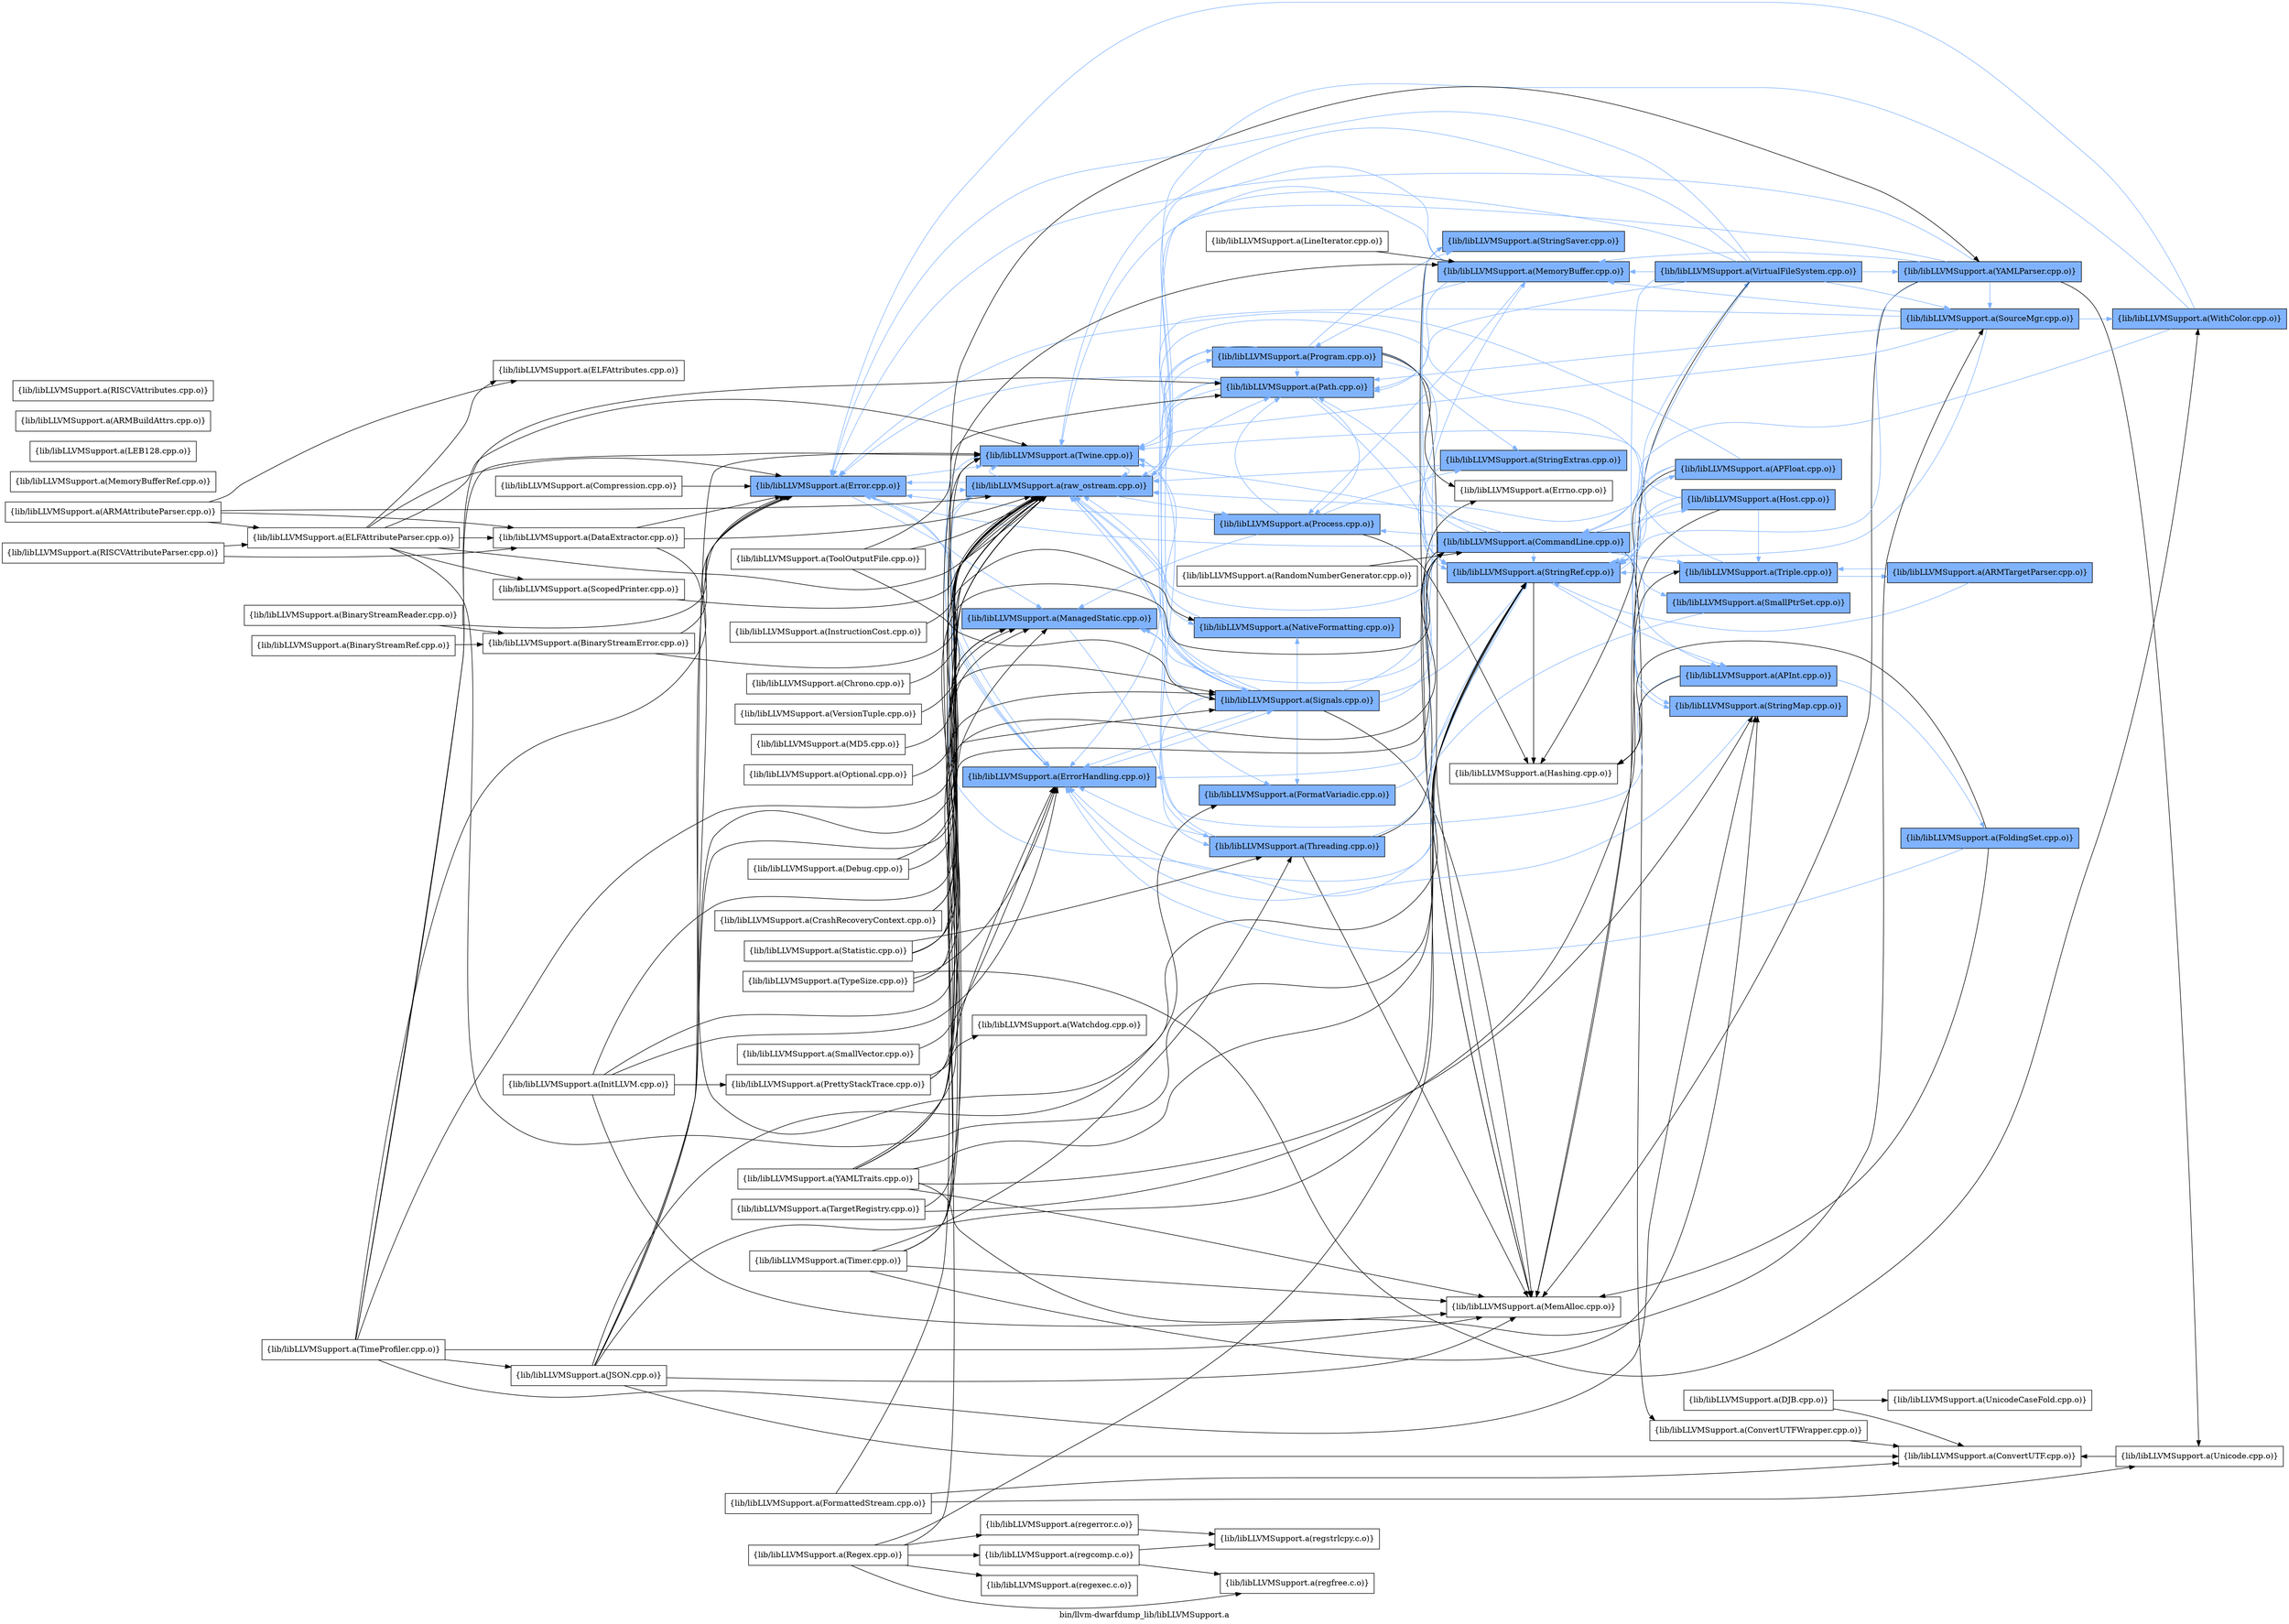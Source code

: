 digraph "bin/llvm-dwarfdump_lib/libLLVMSupport.a" {
	label="bin/llvm-dwarfdump_lib/libLLVMSupport.a";
	rankdir=LR;
	{ rank=same; Node0x55f3aff9e818;  }
	{ rank=same; Node0x55f3aff9e0e8; Node0x55f3aff985f8; Node0x55f3aff9bde8; Node0x55f3affa19c8;  }
	{ rank=same; Node0x55f3aff9cb08; Node0x55f3aff9e8b8; Node0x55f3affa0668; Node0x55f3affa0a28; Node0x55f3aff9f628; Node0x55f3aff9f7b8; Node0x55f3aff9c658;  }
	{ rank=same; Node0x55f3aff9de68; Node0x55f3aff99458; Node0x55f3aff9a038; Node0x55f3affa13d8; Node0x55f3aff9c388; Node0x55f3aff9fee8; Node0x55f3aff9ddc8; Node0x55f3affa2378;  }
	{ rank=same; Node0x55f3aff9f5d8; Node0x55f3aff9f1c8; Node0x55f3aff9da58; Node0x55f3aff9fdf8; Node0x55f3aff9fb78; Node0x55f3aff9e9a8; Node0x55f3aff9ae48; Node0x55f3affa16a8;  }
	{ rank=same; Node0x55f3aff9f808; Node0x55f3aff9a998; Node0x55f3aff9d788; Node0x55f3aff9e188; Node0x55f3aff9f9e8;  }
	{ rank=same; Node0x55f3aff9e818;  }
	{ rank=same; Node0x55f3aff9e0e8; Node0x55f3aff985f8; Node0x55f3aff9bde8; Node0x55f3affa19c8;  }
	{ rank=same; Node0x55f3aff9cb08; Node0x55f3aff9e8b8; Node0x55f3affa0668; Node0x55f3affa0a28; Node0x55f3aff9f628; Node0x55f3aff9f7b8; Node0x55f3aff9c658;  }
	{ rank=same; Node0x55f3aff9de68; Node0x55f3aff99458; Node0x55f3aff9a038; Node0x55f3affa13d8; Node0x55f3aff9c388; Node0x55f3aff9fee8; Node0x55f3aff9ddc8; Node0x55f3affa2378;  }
	{ rank=same; Node0x55f3aff9f5d8; Node0x55f3aff9f1c8; Node0x55f3aff9da58; Node0x55f3aff9fdf8; Node0x55f3aff9fb78; Node0x55f3aff9e9a8; Node0x55f3aff9ae48; Node0x55f3affa16a8;  }
	{ rank=same; Node0x55f3aff9f808; Node0x55f3aff9a998; Node0x55f3aff9d788; Node0x55f3aff9e188; Node0x55f3aff9f9e8;  }

	Node0x55f3aff9e818 [shape=record,shape=box,group=1,style=filled,fillcolor="0.600000 0.5 1",label="{lib/libLLVMSupport.a(Error.cpp.o)}"];
	Node0x55f3aff9e818 -> Node0x55f3aff9e0e8[color="0.600000 0.5 1"];
	Node0x55f3aff9e818 -> Node0x55f3aff985f8[color="0.600000 0.5 1"];
	Node0x55f3aff9e818 -> Node0x55f3aff9bde8[color="0.600000 0.5 1"];
	Node0x55f3aff9e818 -> Node0x55f3affa19c8[color="0.600000 0.5 1"];
	Node0x55f3aff99458 [shape=record,shape=box,group=0,label="{lib/libLLVMSupport.a(MemAlloc.cpp.o)}"];
	Node0x55f3aff9da58 [shape=record,shape=box,group=1,style=filled,fillcolor="0.600000 0.5 1",label="{lib/libLLVMSupport.a(StringMap.cpp.o)}"];
	Node0x55f3aff9da58 -> Node0x55f3aff9e0e8[color="0.600000 0.5 1"];
	Node0x55f3aff9bde8 [shape=record,shape=box,group=1,style=filled,fillcolor="0.600000 0.5 1",label="{lib/libLLVMSupport.a(Twine.cpp.o)}"];
	Node0x55f3aff9bde8 -> Node0x55f3affa19c8[color="0.600000 0.5 1"];
	Node0x55f3aff9d698 [shape=record,shape=box,group=1,style=filled,fillcolor="0.600000 0.5 1",label="{lib/libLLVMSupport.a(WithColor.cpp.o)}"];
	Node0x55f3aff9d698 -> Node0x55f3aff9de68[color="0.600000 0.5 1"];
	Node0x55f3aff9d698 -> Node0x55f3aff9e818[color="0.600000 0.5 1"];
	Node0x55f3aff9d698 -> Node0x55f3affa19c8[color="0.600000 0.5 1"];
	Node0x55f3affa19c8 [shape=record,shape=box,group=1,style=filled,fillcolor="0.600000 0.5 1",label="{lib/libLLVMSupport.a(raw_ostream.cpp.o)}"];
	Node0x55f3affa19c8 -> Node0x55f3aff9e818[color="0.600000 0.5 1"];
	Node0x55f3affa19c8 -> Node0x55f3aff9e0e8[color="0.600000 0.5 1"];
	Node0x55f3affa19c8 -> Node0x55f3affa0668[color="0.600000 0.5 1"];
	Node0x55f3affa19c8 -> Node0x55f3affa0a28[color="0.600000 0.5 1"];
	Node0x55f3affa19c8 -> Node0x55f3aff9bde8[color="0.600000 0.5 1"];
	Node0x55f3affa19c8 -> Node0x55f3aff9f628[color="0.600000 0.5 1"];
	Node0x55f3affa19c8 -> Node0x55f3aff9f7b8[color="0.600000 0.5 1"];
	Node0x55f3affa19c8 -> Node0x55f3aff9c658[color="0.600000 0.5 1"];
	Node0x55f3affa1798 [shape=record,shape=box,group=0,label="{lib/libLLVMSupport.a(JSON.cpp.o)}"];
	Node0x55f3affa1798 -> Node0x55f3aff9f808;
	Node0x55f3affa1798 -> Node0x55f3aff9e818;
	Node0x55f3affa1798 -> Node0x55f3affa0668;
	Node0x55f3affa1798 -> Node0x55f3aff99458;
	Node0x55f3affa1798 -> Node0x55f3affa0a28;
	Node0x55f3affa1798 -> Node0x55f3affa13d8;
	Node0x55f3affa1798 -> Node0x55f3aff9bde8;
	Node0x55f3affa1798 -> Node0x55f3affa19c8;
	Node0x55f3aff9f628 [shape=record,shape=box,group=1,style=filled,fillcolor="0.600000 0.5 1",label="{lib/libLLVMSupport.a(Path.cpp.o)}"];
	Node0x55f3aff9f628 -> Node0x55f3aff9e818[color="0.600000 0.5 1"];
	Node0x55f3aff9f628 -> Node0x55f3affa13d8[color="0.600000 0.5 1"];
	Node0x55f3aff9f628 -> Node0x55f3aff9bde8[color="0.600000 0.5 1"];
	Node0x55f3aff9f628 -> Node0x55f3aff9f7b8[color="0.600000 0.5 1"];
	Node0x55f3aff9f628 -> Node0x55f3aff9cb08[color="0.600000 0.5 1"];
	Node0x55f3aff9de68 [shape=record,shape=box,group=1,style=filled,fillcolor="0.600000 0.5 1",label="{lib/libLLVMSupport.a(CommandLine.cpp.o)}"];
	Node0x55f3aff9de68 -> Node0x55f3aff9f5d8;
	Node0x55f3aff9de68 -> Node0x55f3aff9e818[color="0.600000 0.5 1"];
	Node0x55f3aff9de68 -> Node0x55f3aff9e0e8[color="0.600000 0.5 1"];
	Node0x55f3aff9de68 -> Node0x55f3aff985f8[color="0.600000 0.5 1"];
	Node0x55f3aff9de68 -> Node0x55f3aff99458;
	Node0x55f3aff9de68 -> Node0x55f3aff9f1c8[color="0.600000 0.5 1"];
	Node0x55f3aff9de68 -> Node0x55f3aff9da58[color="0.600000 0.5 1"];
	Node0x55f3aff9de68 -> Node0x55f3affa2378[color="0.600000 0.5 1"];
	Node0x55f3aff9de68 -> Node0x55f3affa13d8[color="0.600000 0.5 1"];
	Node0x55f3aff9de68 -> Node0x55f3aff9fdf8[color="0.600000 0.5 1"];
	Node0x55f3aff9de68 -> Node0x55f3aff9bde8[color="0.600000 0.5 1"];
	Node0x55f3aff9de68 -> Node0x55f3aff9fb78[color="0.600000 0.5 1"];
	Node0x55f3aff9de68 -> Node0x55f3affa19c8[color="0.600000 0.5 1"];
	Node0x55f3aff9de68 -> Node0x55f3aff9e9a8[color="0.600000 0.5 1"];
	Node0x55f3aff9de68 -> Node0x55f3aff9f628[color="0.600000 0.5 1"];
	Node0x55f3aff9de68 -> Node0x55f3aff9f7b8[color="0.600000 0.5 1"];
	Node0x55f3affa0a78 [shape=record,shape=box,group=0,label="{lib/libLLVMSupport.a(InitLLVM.cpp.o)}"];
	Node0x55f3affa0a78 -> Node0x55f3aff9e0e8;
	Node0x55f3affa0a78 -> Node0x55f3aff985f8;
	Node0x55f3affa0a78 -> Node0x55f3aff99458;
	Node0x55f3affa0a78 -> Node0x55f3affa0488;
	Node0x55f3affa0a78 -> Node0x55f3aff9cb08;
	Node0x55f3aff985f8 [shape=record,shape=box,group=1,style=filled,fillcolor="0.600000 0.5 1",label="{lib/libLLVMSupport.a(ManagedStatic.cpp.o)}"];
	Node0x55f3aff985f8 -> Node0x55f3aff9e8b8[color="0.600000 0.5 1"];
	Node0x55f3aff9a038 [shape=record,shape=box,group=1,style=filled,fillcolor="0.600000 0.5 1",label="{lib/libLLVMSupport.a(MemoryBuffer.cpp.o)}"];
	Node0x55f3aff9a038 -> Node0x55f3aff9e818[color="0.600000 0.5 1"];
	Node0x55f3aff9a038 -> Node0x55f3aff9bde8[color="0.600000 0.5 1"];
	Node0x55f3aff9a038 -> Node0x55f3aff9f628[color="0.600000 0.5 1"];
	Node0x55f3aff9a038 -> Node0x55f3aff9f7b8[color="0.600000 0.5 1"];
	Node0x55f3aff9a038 -> Node0x55f3aff9c658[color="0.600000 0.5 1"];
	Node0x55f3aff999a8 [shape=record,shape=box,group=0,label="{lib/libLLVMSupport.a(MemoryBufferRef.cpp.o)}"];
	Node0x55f3affa2058 [shape=record,shape=box,group=0,label="{lib/libLLVMSupport.a(Regex.cpp.o)}"];
	Node0x55f3affa2058 -> Node0x55f3affa13d8;
	Node0x55f3affa2058 -> Node0x55f3aff9bde8;
	Node0x55f3affa2058 -> Node0x55f3affa1c48;
	Node0x55f3affa2058 -> Node0x55f3affa20a8;
	Node0x55f3affa2058 -> Node0x55f3affa0618;
	Node0x55f3affa2058 -> Node0x55f3affa09d8;
	Node0x55f3aff9f1c8 [shape=record,shape=box,group=1,style=filled,fillcolor="0.600000 0.5 1",label="{lib/libLLVMSupport.a(SmallPtrSet.cpp.o)}"];
	Node0x55f3aff9f1c8 -> Node0x55f3aff9e0e8[color="0.600000 0.5 1"];
	Node0x55f3affa13d8 [shape=record,shape=box,group=1,style=filled,fillcolor="0.600000 0.5 1",label="{lib/libLLVMSupport.a(StringRef.cpp.o)}"];
	Node0x55f3affa13d8 -> Node0x55f3aff9ae48[color="0.600000 0.5 1"];
	Node0x55f3affa13d8 -> Node0x55f3aff9e818[color="0.600000 0.5 1"];
	Node0x55f3affa13d8 -> Node0x55f3aff9fee8;
	Node0x55f3affa13d8 -> Node0x55f3affa16a8[color="0.600000 0.5 1"];
	Node0x55f3affa0f28 [shape=record,shape=box,group=0,label="{lib/libLLVMSupport.a(ToolOutputFile.cpp.o)}"];
	Node0x55f3affa0f28 -> Node0x55f3affa19c8;
	Node0x55f3affa0f28 -> Node0x55f3aff9f628;
	Node0x55f3affa0f28 -> Node0x55f3aff9cb08;
	Node0x55f3aff9fdf8 [shape=record,shape=box,group=1,style=filled,fillcolor="0.600000 0.5 1",label="{lib/libLLVMSupport.a(Triple.cpp.o)}"];
	Node0x55f3aff9fdf8 -> Node0x55f3affa13d8[color="0.600000 0.5 1"];
	Node0x55f3aff9fdf8 -> Node0x55f3aff9a998[color="0.600000 0.5 1"];
	Node0x55f3aff9fdf8 -> Node0x55f3aff9bde8[color="0.600000 0.5 1"];
	Node0x55f3aff9ae98 [shape=record,shape=box,group=0,label="{lib/libLLVMSupport.a(DataExtractor.cpp.o)}"];
	Node0x55f3aff9ae98 -> Node0x55f3aff9e818;
	Node0x55f3aff9ae98 -> Node0x55f3affa13d8;
	Node0x55f3aff9ae98 -> Node0x55f3affa19c8;
	Node0x55f3aff9ba78 [shape=record,shape=box,group=0,label="{lib/libLLVMSupport.a(DJB.cpp.o)}"];
	Node0x55f3aff9ba78 -> Node0x55f3aff9f808;
	Node0x55f3aff9ba78 -> Node0x55f3aff9ef98;
	Node0x55f3affa0668 [shape=record,shape=box,group=1,style=filled,fillcolor="0.600000 0.5 1",label="{lib/libLLVMSupport.a(FormatVariadic.cpp.o)}"];
	Node0x55f3affa0668 -> Node0x55f3affa13d8[color="0.600000 0.5 1"];
	Node0x55f3aff9f948 [shape=record,shape=box,group=0,label="{lib/libLLVMSupport.a(ScopedPrinter.cpp.o)}"];
	Node0x55f3aff9f948 -> Node0x55f3affa19c8;
	Node0x55f3aff9b348 [shape=record,shape=box,group=0,label="{lib/libLLVMSupport.a(TargetRegistry.cpp.o)}"];
	Node0x55f3aff9b348 -> Node0x55f3aff9fdf8;
	Node0x55f3aff9b348 -> Node0x55f3affa19c8;
	Node0x55f3aff9a628 [shape=record,shape=box,group=0,label="{lib/libLLVMSupport.a(MD5.cpp.o)}"];
	Node0x55f3aff9a628 -> Node0x55f3affa19c8;
	Node0x55f3affa0a28 [shape=record,shape=box,group=1,style=filled,fillcolor="0.600000 0.5 1",label="{lib/libLLVMSupport.a(NativeFormatting.cpp.o)}"];
	Node0x55f3affa0a28 -> Node0x55f3affa19c8[color="0.600000 0.5 1"];
	Node0x55f3aff9fe98 [shape=record,shape=box,group=0,label="{lib/libLLVMSupport.a(Optional.cpp.o)}"];
	Node0x55f3aff9fe98 -> Node0x55f3affa19c8;
	Node0x55f3aff9ae48 [shape=record,shape=box,group=1,style=filled,fillcolor="0.600000 0.5 1",label="{lib/libLLVMSupport.a(APInt.cpp.o)}"];
	Node0x55f3aff9ae48 -> Node0x55f3aff9f9e8[color="0.600000 0.5 1"];
	Node0x55f3aff9ae48 -> Node0x55f3aff9fee8;
	Node0x55f3aff9ae48 -> Node0x55f3affa19c8[color="0.600000 0.5 1"];
	Node0x55f3aff9e0e8 [shape=record,shape=box,group=1,style=filled,fillcolor="0.600000 0.5 1",label="{lib/libLLVMSupport.a(ErrorHandling.cpp.o)}"];
	Node0x55f3aff9e0e8 -> Node0x55f3aff9bde8[color="0.600000 0.5 1"];
	Node0x55f3aff9e0e8 -> Node0x55f3affa19c8[color="0.600000 0.5 1"];
	Node0x55f3aff9e0e8 -> Node0x55f3aff9cb08[color="0.600000 0.5 1"];
	Node0x55f3aff9d788 [shape=record,shape=box,group=1,style=filled,fillcolor="0.600000 0.5 1",label="{lib/libLLVMSupport.a(SourceMgr.cpp.o)}"];
	Node0x55f3aff9d788 -> Node0x55f3aff9a038[color="0.600000 0.5 1"];
	Node0x55f3aff9d788 -> Node0x55f3affa13d8[color="0.600000 0.5 1"];
	Node0x55f3aff9d788 -> Node0x55f3aff9bde8[color="0.600000 0.5 1"];
	Node0x55f3aff9d788 -> Node0x55f3aff9d698[color="0.600000 0.5 1"];
	Node0x55f3aff9d788 -> Node0x55f3affa19c8[color="0.600000 0.5 1"];
	Node0x55f3aff9d788 -> Node0x55f3aff9f628[color="0.600000 0.5 1"];
	Node0x55f3aff9cb08 [shape=record,shape=box,group=1,style=filled,fillcolor="0.600000 0.5 1",label="{lib/libLLVMSupport.a(Signals.cpp.o)}"];
	Node0x55f3aff9cb08 -> Node0x55f3aff9de68[color="0.600000 0.5 1"];
	Node0x55f3aff9cb08 -> Node0x55f3aff9e0e8[color="0.600000 0.5 1"];
	Node0x55f3aff9cb08 -> Node0x55f3affa0668[color="0.600000 0.5 1"];
	Node0x55f3aff9cb08 -> Node0x55f3aff985f8[color="0.600000 0.5 1"];
	Node0x55f3aff9cb08 -> Node0x55f3aff99458;
	Node0x55f3aff9cb08 -> Node0x55f3aff9a038[color="0.600000 0.5 1"];
	Node0x55f3aff9cb08 -> Node0x55f3affa0a28[color="0.600000 0.5 1"];
	Node0x55f3aff9cb08 -> Node0x55f3affa13d8[color="0.600000 0.5 1"];
	Node0x55f3aff9cb08 -> Node0x55f3aff9bde8[color="0.600000 0.5 1"];
	Node0x55f3aff9cb08 -> Node0x55f3affa19c8[color="0.600000 0.5 1"];
	Node0x55f3aff9cb08 -> Node0x55f3aff9f628[color="0.600000 0.5 1"];
	Node0x55f3aff9cb08 -> Node0x55f3aff9c658[color="0.600000 0.5 1"];
	Node0x55f3aff9cb08 -> Node0x55f3aff9e8b8[color="0.600000 0.5 1"];
	Node0x55f3aff9fee8 [shape=record,shape=box,group=0,label="{lib/libLLVMSupport.a(Hashing.cpp.o)}"];
	Node0x55f3affa1108 [shape=record,shape=box,group=0,label="{lib/libLLVMSupport.a(LEB128.cpp.o)}"];
	Node0x55f3aff9e5e8 [shape=record,shape=box,group=0,label="{lib/libLLVMSupport.a(Compression.cpp.o)}"];
	Node0x55f3aff9e5e8 -> Node0x55f3aff9e818;
	Node0x55f3aff9e9a8 [shape=record,shape=box,group=1,style=filled,fillcolor="0.600000 0.5 1",label="{lib/libLLVMSupport.a(Host.cpp.o)}"];
	Node0x55f3aff9e9a8 -> Node0x55f3aff99458;
	Node0x55f3aff9e9a8 -> Node0x55f3aff9da58[color="0.600000 0.5 1"];
	Node0x55f3aff9e9a8 -> Node0x55f3affa13d8[color="0.600000 0.5 1"];
	Node0x55f3aff9e9a8 -> Node0x55f3aff9fdf8[color="0.600000 0.5 1"];
	Node0x55f3aff9e9a8 -> Node0x55f3affa19c8[color="0.600000 0.5 1"];
	Node0x55f3affa2378 [shape=record,shape=box,group=1,style=filled,fillcolor="0.600000 0.5 1",label="{lib/libLLVMSupport.a(StringSaver.cpp.o)}"];
	Node0x55f3affa2378 -> Node0x55f3aff99458;
	Node0x55f3affa2378 -> Node0x55f3affa13d8[color="0.600000 0.5 1"];
	Node0x55f3aff9edb8 [shape=record,shape=box,group=0,label="{lib/libLLVMSupport.a(TypeSize.cpp.o)}"];
	Node0x55f3aff9edb8 -> Node0x55f3aff9de68;
	Node0x55f3aff9edb8 -> Node0x55f3aff9e0e8;
	Node0x55f3aff9edb8 -> Node0x55f3aff9d698;
	Node0x55f3aff9edb8 -> Node0x55f3affa19c8;
	Node0x55f3aff9bfc8 [shape=record,shape=box,group=0,label="{lib/libLLVMSupport.a(ARMBuildAttrs.cpp.o)}"];
	Node0x55f3aff9cf18 [shape=record,shape=box,group=0,label="{lib/libLLVMSupport.a(ELFAttributeParser.cpp.o)}"];
	Node0x55f3aff9cf18 -> Node0x55f3aff9ae98;
	Node0x55f3aff9cf18 -> Node0x55f3aff9d738;
	Node0x55f3aff9cf18 -> Node0x55f3aff9e818;
	Node0x55f3aff9cf18 -> Node0x55f3aff9f948;
	Node0x55f3aff9cf18 -> Node0x55f3affa13d8;
	Node0x55f3aff9cf18 -> Node0x55f3aff9bde8;
	Node0x55f3aff9cf18 -> Node0x55f3affa19c8;
	Node0x55f3affa1248 [shape=record,shape=box,group=0,label="{lib/libLLVMSupport.a(RISCVAttributes.cpp.o)}"];
	Node0x55f3affa1748 [shape=record,shape=box,group=0,label="{lib/libLLVMSupport.a(BinaryStreamError.cpp.o)}"];
	Node0x55f3affa1748 -> Node0x55f3aff9e818;
	Node0x55f3affa1748 -> Node0x55f3affa19c8;
	Node0x55f3aff9f9e8 [shape=record,shape=box,group=1,style=filled,fillcolor="0.600000 0.5 1",label="{lib/libLLVMSupport.a(FoldingSet.cpp.o)}"];
	Node0x55f3aff9f9e8 -> Node0x55f3aff9e0e8[color="0.600000 0.5 1"];
	Node0x55f3aff9f9e8 -> Node0x55f3aff9fee8;
	Node0x55f3aff9f9e8 -> Node0x55f3aff99458;
	Node0x55f3affa1338 [shape=record,shape=box,group=0,label="{lib/libLLVMSupport.a(ARMAttributeParser.cpp.o)}"];
	Node0x55f3affa1338 -> Node0x55f3aff9ae98;
	Node0x55f3affa1338 -> Node0x55f3aff9cf18;
	Node0x55f3affa1338 -> Node0x55f3aff9d738;
	Node0x55f3affa1338 -> Node0x55f3affa19c8;
	Node0x55f3aff9d738 [shape=record,shape=box,group=0,label="{lib/libLLVMSupport.a(ELFAttributes.cpp.o)}"];
	Node0x55f3affa1f68 [shape=record,shape=box,group=0,label="{lib/libLLVMSupport.a(BinaryStreamReader.cpp.o)}"];
	Node0x55f3affa1f68 -> Node0x55f3affa1748;
	Node0x55f3affa1f68 -> Node0x55f3aff9e818;
	Node0x55f3aff9d508 [shape=record,shape=box,group=0,label="{lib/libLLVMSupport.a(BinaryStreamRef.cpp.o)}"];
	Node0x55f3aff9d508 -> Node0x55f3affa1748;
	Node0x55f3aff9f5d8 [shape=record,shape=box,group=0,label="{lib/libLLVMSupport.a(ConvertUTFWrapper.cpp.o)}"];
	Node0x55f3aff9f5d8 -> Node0x55f3aff9f808;
	Node0x55f3aff9fb78 [shape=record,shape=box,group=1,style=filled,fillcolor="0.600000 0.5 1",label="{lib/libLLVMSupport.a(VirtualFileSystem.cpp.o)}"];
	Node0x55f3aff9fb78 -> Node0x55f3aff9e818[color="0.600000 0.5 1"];
	Node0x55f3aff9fb78 -> Node0x55f3aff99458;
	Node0x55f3aff9fb78 -> Node0x55f3aff9a038[color="0.600000 0.5 1"];
	Node0x55f3aff9fb78 -> Node0x55f3aff9d788[color="0.600000 0.5 1"];
	Node0x55f3aff9fb78 -> Node0x55f3aff9da58[color="0.600000 0.5 1"];
	Node0x55f3aff9fb78 -> Node0x55f3affa13d8[color="0.600000 0.5 1"];
	Node0x55f3aff9fb78 -> Node0x55f3aff9bde8[color="0.600000 0.5 1"];
	Node0x55f3aff9fb78 -> Node0x55f3aff9e188[color="0.600000 0.5 1"];
	Node0x55f3aff9fb78 -> Node0x55f3affa19c8[color="0.600000 0.5 1"];
	Node0x55f3aff9fb78 -> Node0x55f3aff9f628[color="0.600000 0.5 1"];
	Node0x55f3aff9f7b8 [shape=record,shape=box,group=1,style=filled,fillcolor="0.600000 0.5 1",label="{lib/libLLVMSupport.a(Process.cpp.o)}"];
	Node0x55f3aff9f7b8 -> Node0x55f3aff9e818[color="0.600000 0.5 1"];
	Node0x55f3aff9f7b8 -> Node0x55f3aff9fee8;
	Node0x55f3aff9f7b8 -> Node0x55f3aff985f8[color="0.600000 0.5 1"];
	Node0x55f3aff9f7b8 -> Node0x55f3aff9f628[color="0.600000 0.5 1"];
	Node0x55f3aff9f7b8 -> Node0x55f3aff9ddc8[color="0.600000 0.5 1"];
	Node0x55f3aff9f808 [shape=record,shape=box,group=0,label="{lib/libLLVMSupport.a(ConvertUTF.cpp.o)}"];
	Node0x55f3aff9ef98 [shape=record,shape=box,group=0,label="{lib/libLLVMSupport.a(UnicodeCaseFold.cpp.o)}"];
	Node0x55f3aff9ef48 [shape=record,shape=box,group=0,label="{lib/libLLVMSupport.a(Debug.cpp.o)}"];
	Node0x55f3aff9ef48 -> Node0x55f3aff985f8;
	Node0x55f3aff9ef48 -> Node0x55f3affa19c8;
	Node0x55f3affa0488 [shape=record,shape=box,group=0,label="{lib/libLLVMSupport.a(PrettyStackTrace.cpp.o)}"];
	Node0x55f3affa0488 -> Node0x55f3affa19c8;
	Node0x55f3affa0488 -> Node0x55f3aff9cb08;
	Node0x55f3affa0488 -> Node0x55f3aff9e228;
	Node0x55f3aff9e8b8 [shape=record,shape=box,group=1,style=filled,fillcolor="0.600000 0.5 1",label="{lib/libLLVMSupport.a(Threading.cpp.o)}"];
	Node0x55f3aff9e8b8 -> Node0x55f3aff9e0e8[color="0.600000 0.5 1"];
	Node0x55f3aff9e8b8 -> Node0x55f3aff99458;
	Node0x55f3aff9e8b8 -> Node0x55f3affa13d8[color="0.600000 0.5 1"];
	Node0x55f3aff9e8b8 -> Node0x55f3aff9bde8[color="0.600000 0.5 1"];
	Node0x55f3aff9e8b8 -> Node0x55f3aff9c388;
	Node0x55f3aff9c658 [shape=record,shape=box,group=1,style=filled,fillcolor="0.600000 0.5 1",label="{lib/libLLVMSupport.a(Program.cpp.o)}"];
	Node0x55f3aff9c658 -> Node0x55f3aff99458;
	Node0x55f3aff9c658 -> Node0x55f3affa2378[color="0.600000 0.5 1"];
	Node0x55f3aff9c658 -> Node0x55f3affa13d8[color="0.600000 0.5 1"];
	Node0x55f3aff9c658 -> Node0x55f3affa19c8[color="0.600000 0.5 1"];
	Node0x55f3aff9c658 -> Node0x55f3aff9f628[color="0.600000 0.5 1"];
	Node0x55f3aff9c658 -> Node0x55f3aff9ddc8[color="0.600000 0.5 1"];
	Node0x55f3aff9c658 -> Node0x55f3aff9c388;
	Node0x55f3aff9e228 [shape=record,shape=box,group=0,label="{lib/libLLVMSupport.a(Watchdog.cpp.o)}"];
	Node0x55f3affa1c48 [shape=record,shape=box,group=0,label="{lib/libLLVMSupport.a(regcomp.c.o)}"];
	Node0x55f3affa1c48 -> Node0x55f3affa09d8;
	Node0x55f3affa1c48 -> Node0x55f3affa0ca8;
	Node0x55f3affa20a8 [shape=record,shape=box,group=0,label="{lib/libLLVMSupport.a(regerror.c.o)}"];
	Node0x55f3affa20a8 -> Node0x55f3affa0ca8;
	Node0x55f3affa0618 [shape=record,shape=box,group=0,label="{lib/libLLVMSupport.a(regexec.c.o)}"];
	Node0x55f3affa09d8 [shape=record,shape=box,group=0,label="{lib/libLLVMSupport.a(regfree.c.o)}"];
	Node0x55f3affa1a18 [shape=record,shape=box,group=0,label="{lib/libLLVMSupport.a(RISCVAttributeParser.cpp.o)}"];
	Node0x55f3affa1a18 -> Node0x55f3aff9ae98;
	Node0x55f3affa1a18 -> Node0x55f3aff9cf18;
	Node0x55f3aff9df58 [shape=record,shape=box,group=0,label="{lib/libLLVMSupport.a(SmallVector.cpp.o)}"];
	Node0x55f3aff9df58 -> Node0x55f3aff9e0e8;
	Node0x55f3affa16a8 [shape=record,shape=box,group=1,style=filled,fillcolor="0.600000 0.5 1",label="{lib/libLLVMSupport.a(APFloat.cpp.o)}"];
	Node0x55f3affa16a8 -> Node0x55f3aff9ae48[color="0.600000 0.5 1"];
	Node0x55f3affa16a8 -> Node0x55f3aff9e818[color="0.600000 0.5 1"];
	Node0x55f3affa16a8 -> Node0x55f3aff9fee8;
	Node0x55f3affa16a8 -> Node0x55f3affa13d8[color="0.600000 0.5 1"];
	Node0x55f3affa16a8 -> Node0x55f3affa19c8[color="0.600000 0.5 1"];
	Node0x55f3aff9a998 [shape=record,shape=box,group=1,style=filled,fillcolor="0.600000 0.5 1",label="{lib/libLLVMSupport.a(ARMTargetParser.cpp.o)}"];
	Node0x55f3aff9a998 -> Node0x55f3affa13d8[color="0.600000 0.5 1"];
	Node0x55f3aff9a998 -> Node0x55f3aff9fdf8[color="0.600000 0.5 1"];
	Node0x55f3aff9e188 [shape=record,shape=box,group=1,style=filled,fillcolor="0.600000 0.5 1",label="{lib/libLLVMSupport.a(YAMLParser.cpp.o)}"];
	Node0x55f3aff9e188 -> Node0x55f3aff9e0e8[color="0.600000 0.5 1"];
	Node0x55f3aff9e188 -> Node0x55f3aff99458;
	Node0x55f3aff9e188 -> Node0x55f3aff9a038[color="0.600000 0.5 1"];
	Node0x55f3aff9e188 -> Node0x55f3aff9d788[color="0.600000 0.5 1"];
	Node0x55f3aff9e188 -> Node0x55f3affa13d8[color="0.600000 0.5 1"];
	Node0x55f3aff9e188 -> Node0x55f3aff9e458;
	Node0x55f3aff9e188 -> Node0x55f3affa19c8[color="0.600000 0.5 1"];
	Node0x55f3aff9e458 [shape=record,shape=box,group=0,label="{lib/libLLVMSupport.a(Unicode.cpp.o)}"];
	Node0x55f3aff9e458 -> Node0x55f3aff9f808;
	Node0x55f3affa0ca8 [shape=record,shape=box,group=0,label="{lib/libLLVMSupport.a(regstrlcpy.c.o)}"];
	Node0x55f3aff9ddc8 [shape=record,shape=box,group=1,style=filled,fillcolor="0.600000 0.5 1",label="{lib/libLLVMSupport.a(StringExtras.cpp.o)}"];
	Node0x55f3aff9ddc8 -> Node0x55f3affa13d8[color="0.600000 0.5 1"];
	Node0x55f3aff9ddc8 -> Node0x55f3affa19c8[color="0.600000 0.5 1"];
	Node0x55f3aff9dff8 [shape=record,shape=box,group=0,label="{lib/libLLVMSupport.a(CrashRecoveryContext.cpp.o)}"];
	Node0x55f3aff9dff8 -> Node0x55f3aff985f8;
	Node0x55f3aff9dff8 -> Node0x55f3aff9cb08;
	Node0x55f3aff9c388 [shape=record,shape=box,group=0,label="{lib/libLLVMSupport.a(Errno.cpp.o)}"];
	Node0x55f3affa0e88 [shape=record,shape=box,group=0,label="{lib/libLLVMSupport.a(FormattedStream.cpp.o)}"];
	Node0x55f3affa0e88 -> Node0x55f3aff9f808;
	Node0x55f3affa0e88 -> Node0x55f3aff9e458;
	Node0x55f3affa0e88 -> Node0x55f3affa19c8;
	Node0x55f3affa1a68 [shape=record,shape=box,group=0,label="{lib/libLLVMSupport.a(InstructionCost.cpp.o)}"];
	Node0x55f3affa1a68 -> Node0x55f3affa19c8;
	Node0x55f3aff9cc48 [shape=record,shape=box,group=0,label="{lib/libLLVMSupport.a(RandomNumberGenerator.cpp.o)}"];
	Node0x55f3aff9cc48 -> Node0x55f3aff9de68;
	Node0x55f3aff989b8 [shape=record,shape=box,group=0,label="{lib/libLLVMSupport.a(Statistic.cpp.o)}"];
	Node0x55f3aff989b8 -> Node0x55f3aff9de68;
	Node0x55f3aff989b8 -> Node0x55f3aff985f8;
	Node0x55f3aff989b8 -> Node0x55f3affa19c8;
	Node0x55f3aff989b8 -> Node0x55f3aff9e8b8;
	Node0x55f3aff9f498 [shape=record,shape=box,group=0,label="{lib/libLLVMSupport.a(Timer.cpp.o)}"];
	Node0x55f3aff9f498 -> Node0x55f3aff9de68;
	Node0x55f3aff9f498 -> Node0x55f3aff985f8;
	Node0x55f3aff9f498 -> Node0x55f3aff99458;
	Node0x55f3aff9f498 -> Node0x55f3aff9da58;
	Node0x55f3aff9f498 -> Node0x55f3affa19c8;
	Node0x55f3aff9f498 -> Node0x55f3aff9e8b8;
	Node0x55f3affa0ed8 [shape=record,shape=box,group=0,label="{lib/libLLVMSupport.a(TimeProfiler.cpp.o)}"];
	Node0x55f3affa0ed8 -> Node0x55f3aff9e818;
	Node0x55f3affa0ed8 -> Node0x55f3affa1798;
	Node0x55f3affa0ed8 -> Node0x55f3aff99458;
	Node0x55f3affa0ed8 -> Node0x55f3aff9da58;
	Node0x55f3affa0ed8 -> Node0x55f3aff9bde8;
	Node0x55f3affa0ed8 -> Node0x55f3affa19c8;
	Node0x55f3affa0ed8 -> Node0x55f3aff9f628;
	Node0x55f3aff9f8a8 [shape=record,shape=box,group=0,label="{lib/libLLVMSupport.a(Chrono.cpp.o)}"];
	Node0x55f3aff9f8a8 -> Node0x55f3affa19c8;
	Node0x55f3affa0708 [shape=record,shape=box,group=0,label="{lib/libLLVMSupport.a(YAMLTraits.cpp.o)}"];
	Node0x55f3affa0708 -> Node0x55f3aff9e0e8;
	Node0x55f3affa0708 -> Node0x55f3aff99458;
	Node0x55f3affa0708 -> Node0x55f3aff9a038;
	Node0x55f3affa0708 -> Node0x55f3aff9d788;
	Node0x55f3affa0708 -> Node0x55f3aff9da58;
	Node0x55f3affa0708 -> Node0x55f3affa13d8;
	Node0x55f3affa0708 -> Node0x55f3aff9bde8;
	Node0x55f3affa0708 -> Node0x55f3aff9e188;
	Node0x55f3affa0708 -> Node0x55f3affa19c8;
	Node0x55f3aff9db48 [shape=record,shape=box,group=0,label="{lib/libLLVMSupport.a(LineIterator.cpp.o)}"];
	Node0x55f3aff9db48 -> Node0x55f3aff9a038;
	Node0x55f3aff9f308 [shape=record,shape=box,group=0,label="{lib/libLLVMSupport.a(VersionTuple.cpp.o)}"];
	Node0x55f3aff9f308 -> Node0x55f3affa19c8;
}
